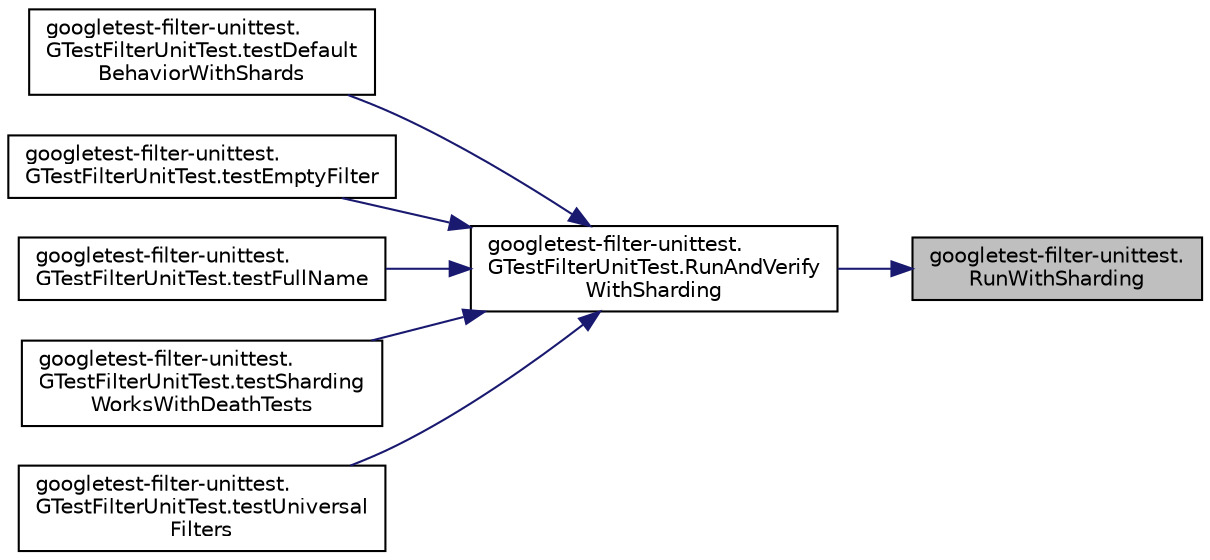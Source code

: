 digraph "googletest-filter-unittest.RunWithSharding"
{
 // LATEX_PDF_SIZE
  bgcolor="transparent";
  edge [fontname="Helvetica",fontsize="10",labelfontname="Helvetica",labelfontsize="10"];
  node [fontname="Helvetica",fontsize="10",shape=record];
  rankdir="RL";
  Node1 [label="googletest-filter-unittest.\lRunWithSharding",height=0.2,width=0.4,color="black", fillcolor="grey75", style="filled", fontcolor="black",tooltip=" "];
  Node1 -> Node2 [dir="back",color="midnightblue",fontsize="10",style="solid",fontname="Helvetica"];
  Node2 [label="googletest-filter-unittest.\lGTestFilterUnitTest.RunAndVerify\lWithSharding",height=0.2,width=0.4,color="black",URL="$classgoogletest-filter-unittest_1_1GTestFilterUnitTest.html#a9facb1098281a67776081c772fdd78d5",tooltip=" "];
  Node2 -> Node3 [dir="back",color="midnightblue",fontsize="10",style="solid",fontname="Helvetica"];
  Node3 [label="googletest-filter-unittest.\lGTestFilterUnitTest.testDefault\lBehaviorWithShards",height=0.2,width=0.4,color="black",URL="$classgoogletest-filter-unittest_1_1GTestFilterUnitTest.html#a5bde3274cf0a76dc6914a4781d8b6429",tooltip=" "];
  Node2 -> Node4 [dir="back",color="midnightblue",fontsize="10",style="solid",fontname="Helvetica"];
  Node4 [label="googletest-filter-unittest.\lGTestFilterUnitTest.testEmptyFilter",height=0.2,width=0.4,color="black",URL="$classgoogletest-filter-unittest_1_1GTestFilterUnitTest.html#aeaa447047f82973a4ef02e20d5cb2d19",tooltip=" "];
  Node2 -> Node5 [dir="back",color="midnightblue",fontsize="10",style="solid",fontname="Helvetica"];
  Node5 [label="googletest-filter-unittest.\lGTestFilterUnitTest.testFullName",height=0.2,width=0.4,color="black",URL="$classgoogletest-filter-unittest_1_1GTestFilterUnitTest.html#a2fb67be78a3c92dcbae64479b220fe0f",tooltip=" "];
  Node2 -> Node6 [dir="back",color="midnightblue",fontsize="10",style="solid",fontname="Helvetica"];
  Node6 [label="googletest-filter-unittest.\lGTestFilterUnitTest.testSharding\lWorksWithDeathTests",height=0.2,width=0.4,color="black",URL="$classgoogletest-filter-unittest_1_1GTestFilterUnitTest.html#a8998f6f4842fa2cbde0428fa0c4ba437",tooltip=" "];
  Node2 -> Node7 [dir="back",color="midnightblue",fontsize="10",style="solid",fontname="Helvetica"];
  Node7 [label="googletest-filter-unittest.\lGTestFilterUnitTest.testUniversal\lFilters",height=0.2,width=0.4,color="black",URL="$classgoogletest-filter-unittest_1_1GTestFilterUnitTest.html#a6b3267ec5eb1a4d335d2f969d28329dd",tooltip=" "];
}
